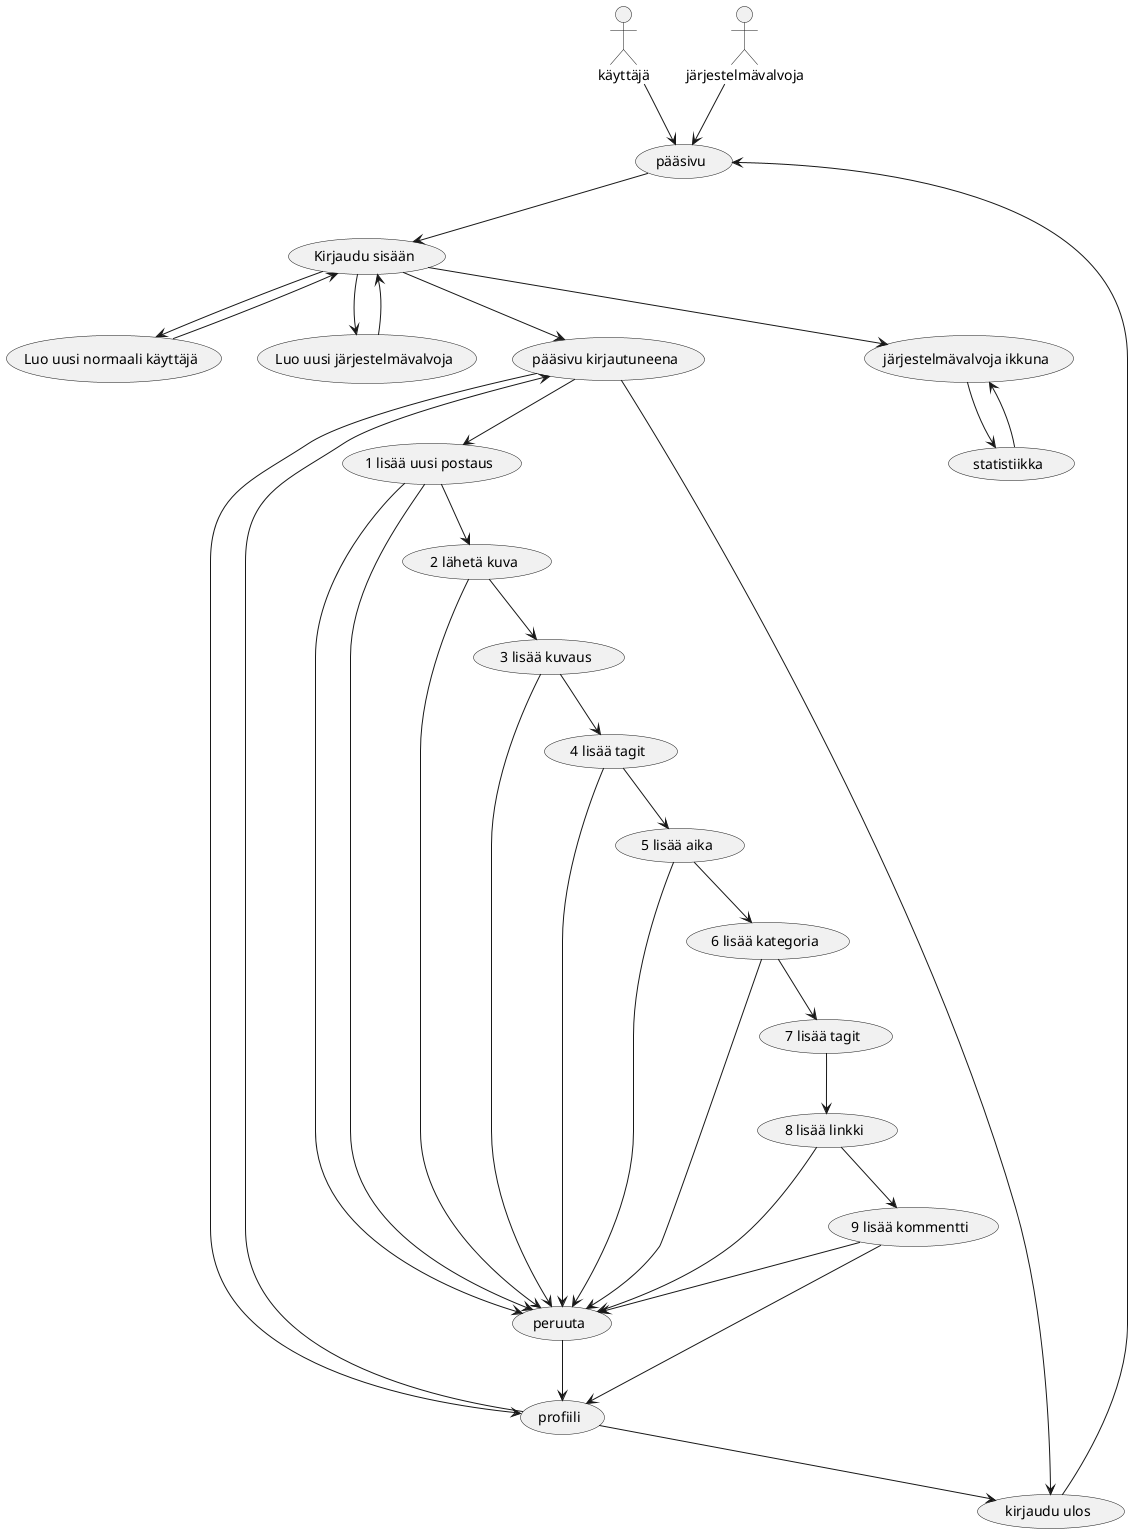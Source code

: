 @startuml uikulku
käyttäjä--> (pääsivu)
järjestelmävalvoja --> (pääsivu)
    (pääsivu) --> (Kirjaudu sisään)
    (Kirjaudu sisään)--> (Luo uusi normaali käyttäjä)
    (Luo uusi normaali käyttäjä)--> (Kirjaudu sisään)
    (Kirjaudu sisään)--> (Luo uusi järjestelmävalvoja)
    (Luo uusi järjestelmävalvoja)--> (Kirjaudu sisään)
    (Kirjaudu sisään)--> (pääsivu kirjautuneena)
    (pääsivu kirjautuneena)-->(profiili)
    (profiili)--> (pääsivu kirjautuneena)
    (pääsivu kirjautuneena)--> (1 lisää uusi postaus)
    (1 lisää uusi postaus)--> (peruuta)
    (kirjaudu ulos)-->(pääsivu)
    (pääsivu kirjautuneena)--> (kirjaudu ulos)
    (profiili)--> (kirjaudu ulos)
    (1 lisää uusi postaus)-->(2 lähetä kuva)
    (1 lisää uusi postaus)-->(peruuta)
    (2 lähetä kuva)--> (peruuta)
    (2 lähetä kuva)-->(3 lisää kuvaus)
    (3 lisää kuvaus)--> (peruuta)
    (3 lisää kuvaus)--> (4 lisää tagit)
    (4 lisää tagit)--> (peruuta)
    (4 lisää tagit)--> (5 lisää aika)
    (5 lisää aika)--> (peruuta)
    (5 lisää aika)--> (6 lisää kategoria)
    (6 lisää kategoria)--> (7 lisää tagit)
    (6 lisää kategoria)--> (peruuta)
    (7 lisää tagit)--> (8 lisää linkki)
    (8 lisää linkki)-->(peruuta)
    (8 lisää linkki)--> (9 lisää kommentti)
    (9 lisää kommentti)-->(peruuta)
    (9 lisää kommentti)--> (profiili)
    (peruuta)--> (profiili)
    
    
    
    
    
    
    (Kirjaudu sisään)-->(järjestelmävalvoja ikkuna)
    (järjestelmävalvoja ikkuna)--> (statistiikka)
    (statistiikka)--> (järjestelmävalvoja ikkuna)
  @enduml